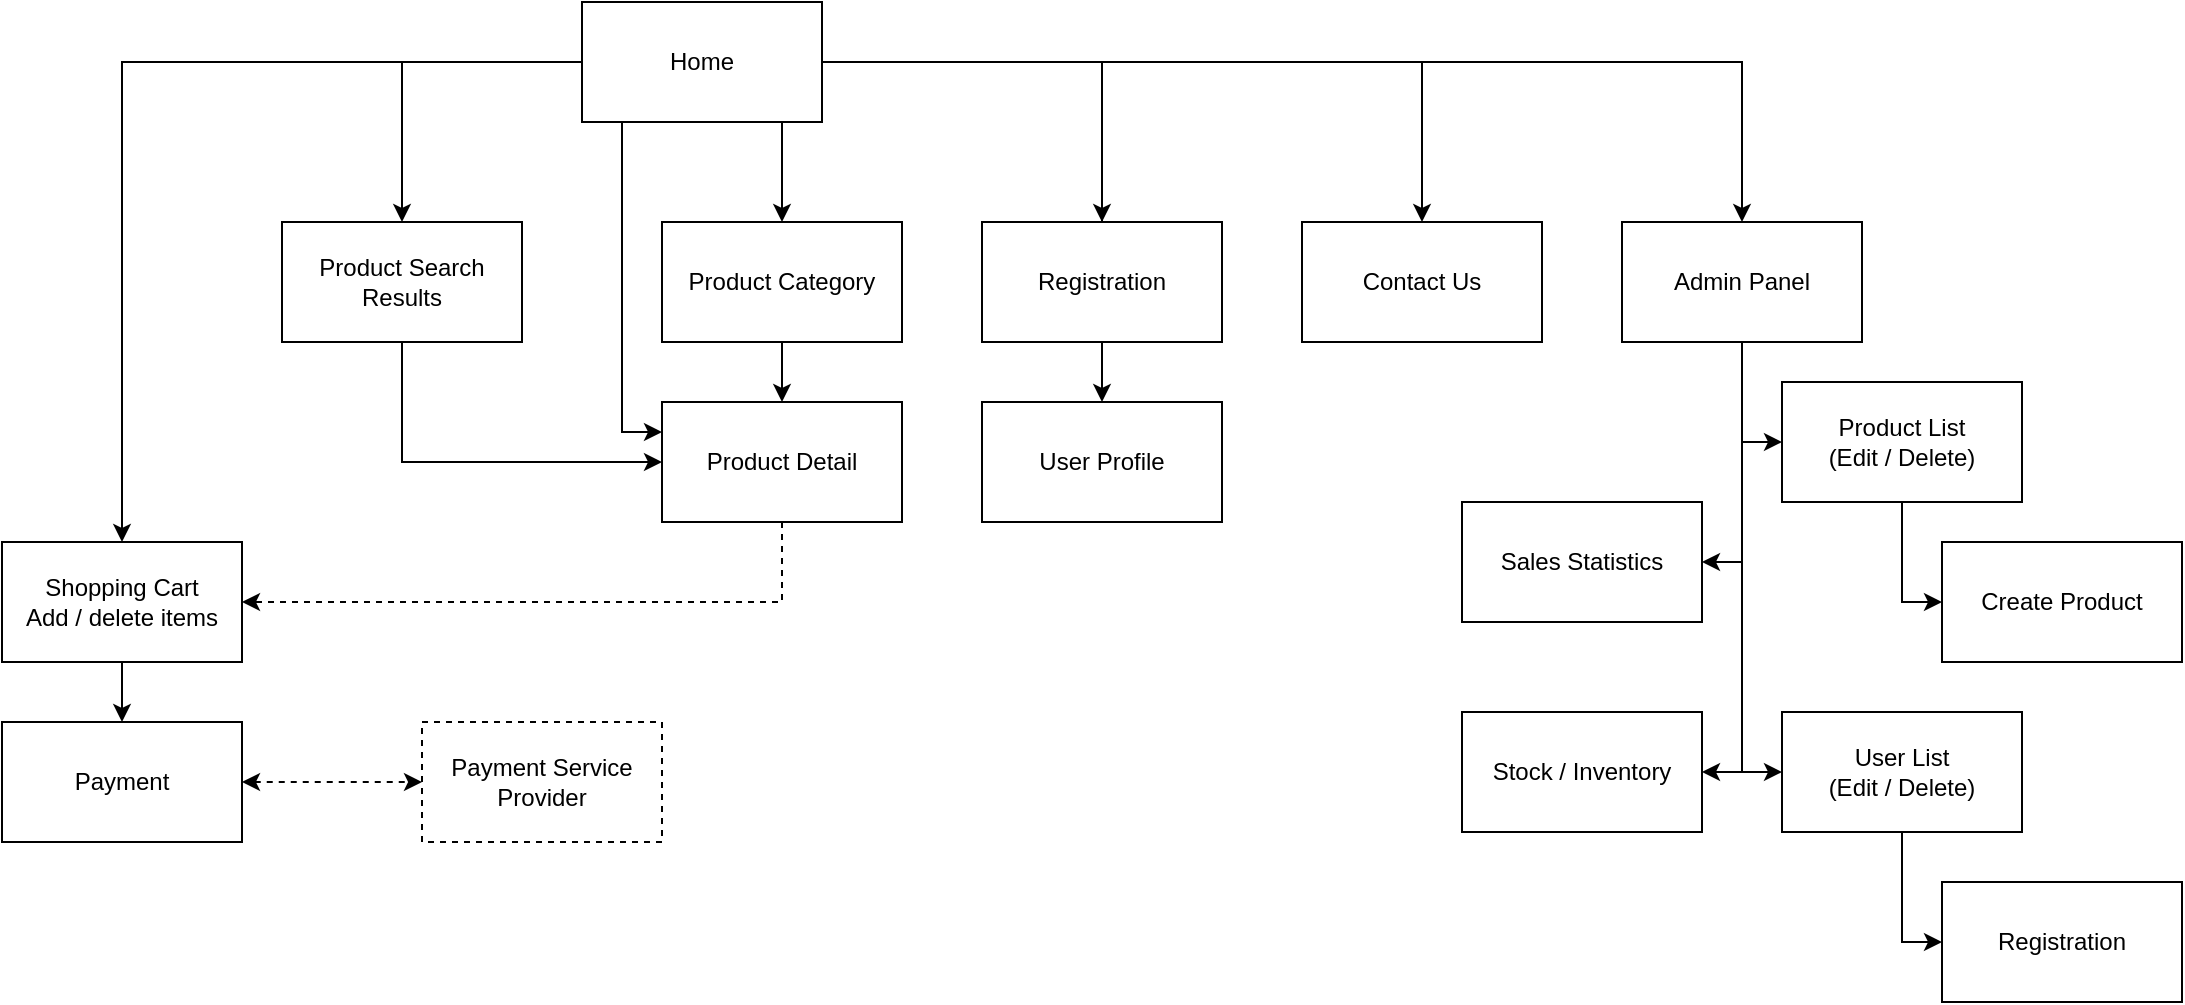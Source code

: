 <mxfile version="13.10.0" type="embed">
    <diagram id="291eVCjqc_YEU0w2UVZr" name="Page-1">
        <mxGraphModel dx="948" dy="482" grid="1" gridSize="10" guides="1" tooltips="1" connect="1" arrows="1" fold="1" page="1" pageScale="1" pageWidth="827" pageHeight="1169" math="0" shadow="0">
            <root>
                <mxCell id="0"/>
                <mxCell id="1" parent="0"/>
                <mxCell id="6lKMELzQv69Brb3-hbK1-20" style="edgeStyle=orthogonalEdgeStyle;rounded=0;orthogonalLoop=1;jettySize=auto;html=1;entryX=0.5;entryY=0;entryDx=0;entryDy=0;" parent="1" source="6lKMELzQv69Brb3-hbK1-1" target="6lKMELzQv69Brb3-hbK1-6" edge="1">
                    <mxGeometry relative="1" as="geometry"/>
                </mxCell>
                <mxCell id="6lKMELzQv69Brb3-hbK1-21" style="edgeStyle=orthogonalEdgeStyle;rounded=0;orthogonalLoop=1;jettySize=auto;html=1;" parent="1" source="6lKMELzQv69Brb3-hbK1-1" target="6lKMELzQv69Brb3-hbK1-5" edge="1">
                    <mxGeometry relative="1" as="geometry"/>
                </mxCell>
                <mxCell id="6lKMELzQv69Brb3-hbK1-22" style="edgeStyle=orthogonalEdgeStyle;rounded=0;orthogonalLoop=1;jettySize=auto;html=1;entryX=0.5;entryY=0;entryDx=0;entryDy=0;" parent="1" source="6lKMELzQv69Brb3-hbK1-1" target="6lKMELzQv69Brb3-hbK1-12" edge="1">
                    <mxGeometry relative="1" as="geometry"/>
                </mxCell>
                <mxCell id="6lKMELzQv69Brb3-hbK1-23" style="edgeStyle=orthogonalEdgeStyle;rounded=0;orthogonalLoop=1;jettySize=auto;html=1;entryX=0.5;entryY=0;entryDx=0;entryDy=0;" parent="1" source="6lKMELzQv69Brb3-hbK1-1" target="6lKMELzQv69Brb3-hbK1-3" edge="1">
                    <mxGeometry relative="1" as="geometry">
                        <Array as="points">
                            <mxPoint x="420" y="110"/>
                            <mxPoint x="420" y="110"/>
                        </Array>
                    </mxGeometry>
                </mxCell>
                <mxCell id="6lKMELzQv69Brb3-hbK1-24" style="edgeStyle=orthogonalEdgeStyle;rounded=0;orthogonalLoop=1;jettySize=auto;html=1;entryX=0.5;entryY=0;entryDx=0;entryDy=0;" parent="1" source="6lKMELzQv69Brb3-hbK1-1" target="6lKMELzQv69Brb3-hbK1-4" edge="1">
                    <mxGeometry relative="1" as="geometry"/>
                </mxCell>
                <mxCell id="6lKMELzQv69Brb3-hbK1-28" style="edgeStyle=orthogonalEdgeStyle;rounded=0;orthogonalLoop=1;jettySize=auto;html=1;entryX=0.5;entryY=0;entryDx=0;entryDy=0;" parent="1" source="6lKMELzQv69Brb3-hbK1-1" target="6lKMELzQv69Brb3-hbK1-9" edge="1">
                    <mxGeometry relative="1" as="geometry"/>
                </mxCell>
                <mxCell id="6lKMELzQv69Brb3-hbK1-30" style="edgeStyle=orthogonalEdgeStyle;rounded=0;orthogonalLoop=1;jettySize=auto;html=1;entryX=0;entryY=0.25;entryDx=0;entryDy=0;" parent="1" source="6lKMELzQv69Brb3-hbK1-1" target="6lKMELzQv69Brb3-hbK1-2" edge="1">
                    <mxGeometry relative="1" as="geometry">
                        <Array as="points">
                            <mxPoint x="340" y="255"/>
                        </Array>
                    </mxGeometry>
                </mxCell>
                <mxCell id="3" style="edgeStyle=orthogonalEdgeStyle;rounded=0;orthogonalLoop=1;jettySize=auto;html=1;entryX=0.5;entryY=0;entryDx=0;entryDy=0;" parent="1" source="6lKMELzQv69Brb3-hbK1-1" target="2" edge="1">
                    <mxGeometry relative="1" as="geometry"/>
                </mxCell>
                <mxCell id="6lKMELzQv69Brb3-hbK1-1" value="Home" style="rounded=0;whiteSpace=wrap;html=1;" parent="1" vertex="1">
                    <mxGeometry x="320" y="40" width="120" height="60" as="geometry"/>
                </mxCell>
                <mxCell id="6lKMELzQv69Brb3-hbK1-31" style="edgeStyle=orthogonalEdgeStyle;rounded=0;orthogonalLoop=1;jettySize=auto;html=1;entryX=1;entryY=0.5;entryDx=0;entryDy=0;dashed=1;" parent="1" source="6lKMELzQv69Brb3-hbK1-2" target="6lKMELzQv69Brb3-hbK1-9" edge="1">
                    <mxGeometry relative="1" as="geometry">
                        <Array as="points">
                            <mxPoint x="420" y="340"/>
                        </Array>
                    </mxGeometry>
                </mxCell>
                <mxCell id="6lKMELzQv69Brb3-hbK1-2" value="Product Detail" style="rounded=0;whiteSpace=wrap;html=1;" parent="1" vertex="1">
                    <mxGeometry x="360" y="240" width="120" height="60" as="geometry"/>
                </mxCell>
                <mxCell id="6lKMELzQv69Brb3-hbK1-27" style="edgeStyle=orthogonalEdgeStyle;rounded=0;orthogonalLoop=1;jettySize=auto;html=1;entryX=0.5;entryY=0;entryDx=0;entryDy=0;" parent="1" source="6lKMELzQv69Brb3-hbK1-3" target="6lKMELzQv69Brb3-hbK1-2" edge="1">
                    <mxGeometry relative="1" as="geometry"/>
                </mxCell>
                <mxCell id="6lKMELzQv69Brb3-hbK1-3" value="Product Category" style="rounded=0;whiteSpace=wrap;html=1;" parent="1" vertex="1">
                    <mxGeometry x="360" y="150" width="120" height="60" as="geometry"/>
                </mxCell>
                <mxCell id="6lKMELzQv69Brb3-hbK1-25" style="edgeStyle=orthogonalEdgeStyle;rounded=0;orthogonalLoop=1;jettySize=auto;html=1;entryX=0;entryY=0.5;entryDx=0;entryDy=0;exitX=0.5;exitY=1;exitDx=0;exitDy=0;" parent="1" source="6lKMELzQv69Brb3-hbK1-4" target="6lKMELzQv69Brb3-hbK1-2" edge="1">
                    <mxGeometry relative="1" as="geometry"/>
                </mxCell>
                <mxCell id="6lKMELzQv69Brb3-hbK1-4" value="Product Search Results" style="rounded=0;whiteSpace=wrap;html=1;" parent="1" vertex="1">
                    <mxGeometry x="170" y="150" width="120" height="60" as="geometry"/>
                </mxCell>
                <mxCell id="6lKMELzQv69Brb3-hbK1-5" value="User Profile" style="rounded=0;whiteSpace=wrap;html=1;" parent="1" vertex="1">
                    <mxGeometry x="520" y="240" width="120" height="60" as="geometry"/>
                </mxCell>
                <mxCell id="6lKMELzQv69Brb3-hbK1-17" style="edgeStyle=orthogonalEdgeStyle;rounded=0;orthogonalLoop=1;jettySize=auto;html=1;entryX=0;entryY=0.5;entryDx=0;entryDy=0;" parent="1" source="6lKMELzQv69Brb3-hbK1-6" target="6lKMELzQv69Brb3-hbK1-13" edge="1">
                    <mxGeometry relative="1" as="geometry"/>
                </mxCell>
                <mxCell id="6lKMELzQv69Brb3-hbK1-18" style="edgeStyle=orthogonalEdgeStyle;rounded=0;orthogonalLoop=1;jettySize=auto;html=1;entryX=0;entryY=0.5;entryDx=0;entryDy=0;" parent="1" source="6lKMELzQv69Brb3-hbK1-6" target="6lKMELzQv69Brb3-hbK1-14" edge="1">
                    <mxGeometry relative="1" as="geometry"/>
                </mxCell>
                <mxCell id="6" style="edgeStyle=orthogonalEdgeStyle;rounded=0;orthogonalLoop=1;jettySize=auto;html=1;entryX=1;entryY=0.5;entryDx=0;entryDy=0;" edge="1" parent="1" source="6lKMELzQv69Brb3-hbK1-6" target="4">
                    <mxGeometry relative="1" as="geometry"/>
                </mxCell>
                <mxCell id="8" style="edgeStyle=orthogonalEdgeStyle;rounded=0;orthogonalLoop=1;jettySize=auto;html=1;entryX=1;entryY=0.5;entryDx=0;entryDy=0;" edge="1" parent="1" source="6lKMELzQv69Brb3-hbK1-6" target="7">
                    <mxGeometry relative="1" as="geometry"/>
                </mxCell>
                <mxCell id="6lKMELzQv69Brb3-hbK1-6" value="Admin Panel" style="rounded=0;whiteSpace=wrap;html=1;" parent="1" vertex="1">
                    <mxGeometry x="840" y="150" width="120" height="60" as="geometry"/>
                </mxCell>
                <mxCell id="6lKMELzQv69Brb3-hbK1-7" value="Create Product" style="rounded=0;whiteSpace=wrap;html=1;" parent="1" vertex="1">
                    <mxGeometry x="1000" y="310" width="120" height="60" as="geometry"/>
                </mxCell>
                <mxCell id="6lKMELzQv69Brb3-hbK1-29" style="edgeStyle=orthogonalEdgeStyle;rounded=0;orthogonalLoop=1;jettySize=auto;html=1;entryX=0.5;entryY=0;entryDx=0;entryDy=0;" parent="1" source="6lKMELzQv69Brb3-hbK1-9" target="6lKMELzQv69Brb3-hbK1-10" edge="1">
                    <mxGeometry relative="1" as="geometry"/>
                </mxCell>
                <mxCell id="6lKMELzQv69Brb3-hbK1-9" value="Shopping Cart&lt;br&gt;Add / delete items" style="rounded=0;whiteSpace=wrap;html=1;" parent="1" vertex="1">
                    <mxGeometry x="30" y="310" width="120" height="60" as="geometry"/>
                </mxCell>
                <mxCell id="6lKMELzQv69Brb3-hbK1-33" style="edgeStyle=orthogonalEdgeStyle;rounded=0;orthogonalLoop=1;jettySize=auto;html=1;entryX=0;entryY=0.5;entryDx=0;entryDy=0;dashed=1;startArrow=classic;startFill=1;" parent="1" source="6lKMELzQv69Brb3-hbK1-10" target="6lKMELzQv69Brb3-hbK1-32" edge="1">
                    <mxGeometry relative="1" as="geometry"/>
                </mxCell>
                <mxCell id="6lKMELzQv69Brb3-hbK1-10" value="Payment" style="rounded=0;whiteSpace=wrap;html=1;" parent="1" vertex="1">
                    <mxGeometry x="30" y="400" width="120" height="60" as="geometry"/>
                </mxCell>
                <mxCell id="6lKMELzQv69Brb3-hbK1-12" value="Registration" style="rounded=0;whiteSpace=wrap;html=1;" parent="1" vertex="1">
                    <mxGeometry x="520" y="150" width="120" height="60" as="geometry"/>
                </mxCell>
                <mxCell id="6lKMELzQv69Brb3-hbK1-19" style="edgeStyle=orthogonalEdgeStyle;rounded=0;orthogonalLoop=1;jettySize=auto;html=1;entryX=0;entryY=0.5;entryDx=0;entryDy=0;" parent="1" source="6lKMELzQv69Brb3-hbK1-13" target="6lKMELzQv69Brb3-hbK1-7" edge="1">
                    <mxGeometry relative="1" as="geometry"/>
                </mxCell>
                <mxCell id="6lKMELzQv69Brb3-hbK1-13" value="Product List&lt;br&gt;(Edit / Delete)" style="rounded=0;whiteSpace=wrap;html=1;" parent="1" vertex="1">
                    <mxGeometry x="920" y="230" width="120" height="60" as="geometry"/>
                </mxCell>
                <mxCell id="6lKMELzQv69Brb3-hbK1-35" style="edgeStyle=orthogonalEdgeStyle;rounded=0;orthogonalLoop=1;jettySize=auto;html=1;entryX=0;entryY=0.5;entryDx=0;entryDy=0;startArrow=none;startFill=0;" parent="1" source="6lKMELzQv69Brb3-hbK1-14" target="6lKMELzQv69Brb3-hbK1-34" edge="1">
                    <mxGeometry relative="1" as="geometry"/>
                </mxCell>
                <mxCell id="6lKMELzQv69Brb3-hbK1-14" value="User List&lt;br&gt;(Edit / Delete)" style="rounded=0;whiteSpace=wrap;html=1;" parent="1" vertex="1">
                    <mxGeometry x="920" y="395" width="120" height="60" as="geometry"/>
                </mxCell>
                <mxCell id="6lKMELzQv69Brb3-hbK1-32" value="Payment Service Provider" style="rounded=0;whiteSpace=wrap;html=1;dashed=1;" parent="1" vertex="1">
                    <mxGeometry x="240" y="400" width="120" height="60" as="geometry"/>
                </mxCell>
                <mxCell id="6lKMELzQv69Brb3-hbK1-34" value="Registration" style="rounded=0;whiteSpace=wrap;html=1;" parent="1" vertex="1">
                    <mxGeometry x="1000" y="480" width="120" height="60" as="geometry"/>
                </mxCell>
                <mxCell id="2" value="Contact Us" style="rounded=0;whiteSpace=wrap;html=1;" parent="1" vertex="1">
                    <mxGeometry x="680" y="150" width="120" height="60" as="geometry"/>
                </mxCell>
                <mxCell id="4" value="Sales Statistics" style="rounded=0;whiteSpace=wrap;html=1;" vertex="1" parent="1">
                    <mxGeometry x="760" y="290" width="120" height="60" as="geometry"/>
                </mxCell>
                <mxCell id="7" value="Stock / Inventory" style="rounded=0;whiteSpace=wrap;html=1;" vertex="1" parent="1">
                    <mxGeometry x="760" y="395" width="120" height="60" as="geometry"/>
                </mxCell>
            </root>
        </mxGraphModel>
    </diagram>
</mxfile>